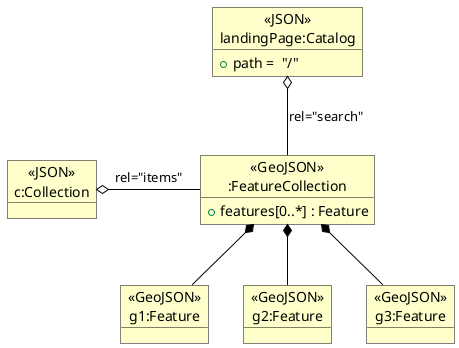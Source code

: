 @startuml


skinparam componentStyle uml2
skinparam ArrowColor Black
skinparam ClassBorderColor Black
skinparam ComponentBorderColor Black
skinparam ObjectBorderColor Black

hide circle
' hide <<Resource>> circle
show <<GeoJSON>> circle

object "<<JSON>>\nlandingPage:Catalog" as root #BUSINESS {
  +path =  "/"
}


object "<<JSON>>\nc:Collection" as c #BUSINESS {
 
}

object "<<GeoJSON>>\ng1:Feature" as g1 #BUSINESS {
 
}
object "<<GeoJSON>>\ng2:Feature" as g2 #BUSINESS {
  
}
object "<<GeoJSON>>\ng3:Feature" as g3 #BUSINESS {
 
}

object "<<GeoJSON>>\n:FeatureCollection" as fc #BUSINESS {
   +features[0..*] : Feature
}

root o-down- "fc" : "rel="search""

c o-right- "fc" : "rel="items""

fc *-- "g1" 
fc *-- "g2" 
fc *-- "g3" 


@enduml